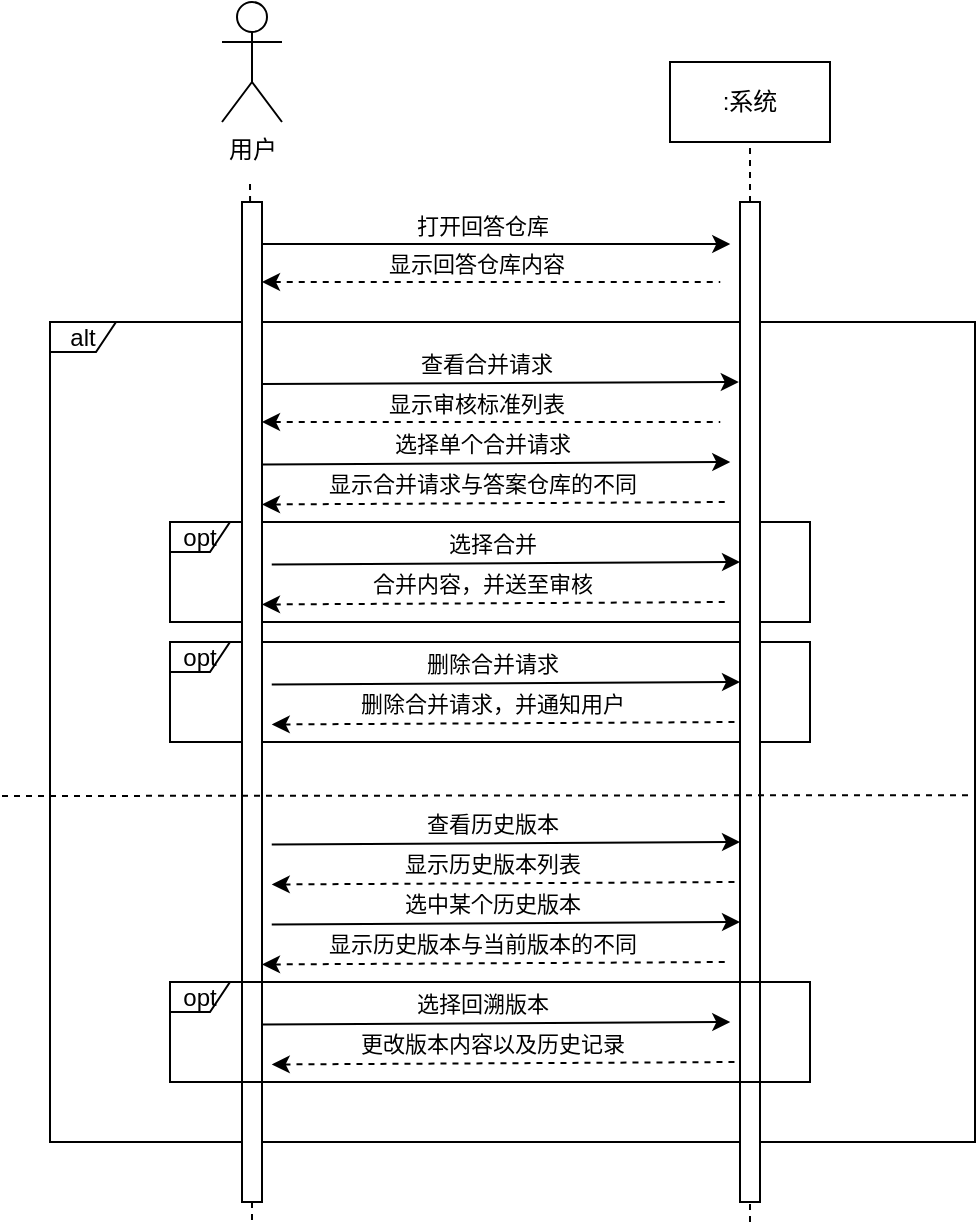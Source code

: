 <mxfile version="14.1.8" type="device"><diagram id="uZn9XmLWw3VDiTi85RMl" name="Page-1"><mxGraphModel dx="692" dy="336" grid="1" gridSize="10" guides="1" tooltips="1" connect="1" arrows="1" fold="1" page="1" pageScale="1" pageWidth="1169" pageHeight="1654" math="0" shadow="0"><root><mxCell id="0"/><mxCell id="1" parent="0"/><mxCell id="OWSN-CZCIrc3oOWVqMO1-31" value="alt" style="shape=umlFrame;whiteSpace=wrap;html=1;width=33;height=15;" parent="1" vertex="1"><mxGeometry x="230" y="710" width="462.5" height="410" as="geometry"/></mxCell><mxCell id="MyK9WIWGON_DW8jsLbEi-4" value="opt" style="shape=umlFrame;whiteSpace=wrap;html=1;width=30;height=15;" vertex="1" parent="1"><mxGeometry x="290" y="870" width="320" height="50" as="geometry"/></mxCell><mxCell id="MyK9WIWGON_DW8jsLbEi-3" value="opt" style="shape=umlFrame;whiteSpace=wrap;html=1;width=30;height=15;" vertex="1" parent="1"><mxGeometry x="290" y="810" width="320" height="50" as="geometry"/></mxCell><mxCell id="OWSN-CZCIrc3oOWVqMO1-1" value="用户" style="shape=umlActor;verticalLabelPosition=bottom;verticalAlign=top;html=1;outlineConnect=0;" parent="1" vertex="1"><mxGeometry x="316" y="550" width="30" height="60" as="geometry"/></mxCell><mxCell id="OWSN-CZCIrc3oOWVqMO1-2" value="" style="endArrow=none;dashed=1;html=1;" parent="1" source="OWSN-CZCIrc3oOWVqMO1-6" edge="1"><mxGeometry width="50" height="50" relative="1" as="geometry"><mxPoint x="330" y="1002.133" as="sourcePoint"/><mxPoint x="330" y="640" as="targetPoint"/></mxGeometry></mxCell><mxCell id="OWSN-CZCIrc3oOWVqMO1-4" value=":系统" style="rounded=0;whiteSpace=wrap;html=1;" parent="1" vertex="1"><mxGeometry x="540" y="580" width="80" height="40" as="geometry"/></mxCell><mxCell id="OWSN-CZCIrc3oOWVqMO1-5" value="" style="endArrow=none;dashed=1;html=1;entryX=0.5;entryY=1;entryDx=0;entryDy=0;" parent="1" source="OWSN-CZCIrc3oOWVqMO1-8" target="OWSN-CZCIrc3oOWVqMO1-4" edge="1"><mxGeometry width="50" height="50" relative="1" as="geometry"><mxPoint x="669.67" y="1002.133" as="sourcePoint"/><mxPoint x="669.67" y="640" as="targetPoint"/></mxGeometry></mxCell><mxCell id="OWSN-CZCIrc3oOWVqMO1-6" value="" style="rounded=0;whiteSpace=wrap;html=1;" parent="1" vertex="1"><mxGeometry x="326" y="650" width="10" height="500" as="geometry"/></mxCell><mxCell id="OWSN-CZCIrc3oOWVqMO1-7" value="" style="endArrow=none;dashed=1;html=1;exitX=0.5;exitY=1;exitDx=0;exitDy=0;" parent="1" edge="1" source="OWSN-CZCIrc3oOWVqMO1-6"><mxGeometry width="50" height="50" relative="1" as="geometry"><mxPoint x="329" y="1030" as="sourcePoint"/><mxPoint x="331" y="1160" as="targetPoint"/></mxGeometry></mxCell><mxCell id="OWSN-CZCIrc3oOWVqMO1-8" value="" style="rounded=0;whiteSpace=wrap;html=1;" parent="1" vertex="1"><mxGeometry x="575" y="650" width="10" height="500" as="geometry"/></mxCell><mxCell id="OWSN-CZCIrc3oOWVqMO1-9" value="" style="endArrow=none;dashed=1;html=1;entryX=0.5;entryY=1;entryDx=0;entryDy=0;" parent="1" target="OWSN-CZCIrc3oOWVqMO1-8" edge="1"><mxGeometry width="50" height="50" relative="1" as="geometry"><mxPoint x="580" y="1160" as="sourcePoint"/><mxPoint x="670" y="620" as="targetPoint"/></mxGeometry></mxCell><mxCell id="OWSN-CZCIrc3oOWVqMO1-12" value="" style="endArrow=classic;html=1;exitX=1.027;exitY=0.206;exitDx=0;exitDy=0;exitPerimeter=0;entryX=-0.033;entryY=0.203;entryDx=0;entryDy=0;entryPerimeter=0;" parent="1" edge="1"><mxGeometry width="50" height="50" relative="1" as="geometry"><mxPoint x="336" y="741.02" as="sourcePoint"/><mxPoint x="574.4" y="740" as="targetPoint"/></mxGeometry></mxCell><mxCell id="OWSN-CZCIrc3oOWVqMO1-14" value="查看合并请求" style="edgeLabel;html=1;align=center;verticalAlign=middle;resizable=0;points=[];" parent="OWSN-CZCIrc3oOWVqMO1-12" vertex="1" connectable="0"><mxGeometry x="-0.066" y="1" relative="1" as="geometry"><mxPoint y="-8.48" as="offset"/></mxGeometry></mxCell><mxCell id="OWSN-CZCIrc3oOWVqMO1-15" value="" style="endArrow=classic;html=1;exitX=1.4;exitY=0.226;exitDx=0;exitDy=0;exitPerimeter=0;entryX=-0.087;entryY=0.222;entryDx=0;entryDy=0;entryPerimeter=0;" parent="1" edge="1"><mxGeometry width="50" height="50" relative="1" as="geometry"><mxPoint x="336" y="671" as="sourcePoint"/><mxPoint x="570.13" y="671" as="targetPoint"/></mxGeometry></mxCell><mxCell id="OWSN-CZCIrc3oOWVqMO1-16" value="打开回答仓库" style="edgeLabel;html=1;align=center;verticalAlign=middle;resizable=0;points=[];" parent="OWSN-CZCIrc3oOWVqMO1-15" vertex="1" connectable="0"><mxGeometry x="-0.066" y="1" relative="1" as="geometry"><mxPoint y="-8.48" as="offset"/></mxGeometry></mxCell><mxCell id="OWSN-CZCIrc3oOWVqMO1-17" value="" style="endArrow=none;html=1;exitX=1.4;exitY=0.226;exitDx=0;exitDy=0;exitPerimeter=0;dashed=1;startArrow=classic;startFill=1;endFill=0;" parent="1" edge="1"><mxGeometry width="50" height="50" relative="1" as="geometry"><mxPoint x="336" y="760" as="sourcePoint"/><mxPoint x="565.13" y="760" as="targetPoint"/></mxGeometry></mxCell><mxCell id="OWSN-CZCIrc3oOWVqMO1-18" value="显示审核标准列表" style="edgeLabel;html=1;align=center;verticalAlign=middle;resizable=0;points=[];" parent="OWSN-CZCIrc3oOWVqMO1-17" vertex="1" connectable="0"><mxGeometry x="-0.066" y="1" relative="1" as="geometry"><mxPoint y="-8.48" as="offset"/></mxGeometry></mxCell><mxCell id="OWSN-CZCIrc3oOWVqMO1-19" value="" style="endArrow=classic;html=1;exitX=1.4;exitY=0.226;exitDx=0;exitDy=0;exitPerimeter=0;entryX=-0.087;entryY=0.222;entryDx=0;entryDy=0;entryPerimeter=0;" parent="1" edge="1"><mxGeometry width="50" height="50" relative="1" as="geometry"><mxPoint x="336" y="781.24" as="sourcePoint"/><mxPoint x="570.13" y="780" as="targetPoint"/></mxGeometry></mxCell><mxCell id="OWSN-CZCIrc3oOWVqMO1-20" value="选择单个合并请求" style="edgeLabel;html=1;align=center;verticalAlign=middle;resizable=0;points=[];" parent="OWSN-CZCIrc3oOWVqMO1-19" vertex="1" connectable="0"><mxGeometry x="-0.066" y="1" relative="1" as="geometry"><mxPoint y="-8.48" as="offset"/></mxGeometry></mxCell><mxCell id="OWSN-CZCIrc3oOWVqMO1-21" value="" style="endArrow=none;html=1;exitX=1.4;exitY=0.226;exitDx=0;exitDy=0;exitPerimeter=0;entryX=-0.087;entryY=0.222;entryDx=0;entryDy=0;entryPerimeter=0;dashed=1;startArrow=classic;startFill=1;endFill=0;" parent="1" edge="1"><mxGeometry width="50" height="50" relative="1" as="geometry"><mxPoint x="336" y="801.24" as="sourcePoint"/><mxPoint x="570.13" y="800" as="targetPoint"/></mxGeometry></mxCell><mxCell id="OWSN-CZCIrc3oOWVqMO1-22" value="显示合并请求与答案仓库的不同" style="edgeLabel;html=1;align=center;verticalAlign=middle;resizable=0;points=[];" parent="OWSN-CZCIrc3oOWVqMO1-21" vertex="1" connectable="0"><mxGeometry x="-0.066" y="1" relative="1" as="geometry"><mxPoint y="-8.48" as="offset"/></mxGeometry></mxCell><mxCell id="OWSN-CZCIrc3oOWVqMO1-23" value="" style="endArrow=classic;html=1;exitX=1.4;exitY=0.226;exitDx=0;exitDy=0;exitPerimeter=0;entryX=-0.087;entryY=0.222;entryDx=0;entryDy=0;entryPerimeter=0;" parent="1" edge="1"><mxGeometry width="50" height="50" relative="1" as="geometry"><mxPoint x="340.87" y="831.24" as="sourcePoint"/><mxPoint x="575.0" y="830" as="targetPoint"/></mxGeometry></mxCell><mxCell id="OWSN-CZCIrc3oOWVqMO1-24" value="选择合并" style="edgeLabel;html=1;align=center;verticalAlign=middle;resizable=0;points=[];" parent="OWSN-CZCIrc3oOWVqMO1-23" vertex="1" connectable="0"><mxGeometry x="-0.066" y="1" relative="1" as="geometry"><mxPoint y="-8.48" as="offset"/></mxGeometry></mxCell><mxCell id="OWSN-CZCIrc3oOWVqMO1-27" value="" style="endArrow=none;html=1;exitX=1.4;exitY=0.226;exitDx=0;exitDy=0;exitPerimeter=0;entryX=-0.087;entryY=0.222;entryDx=0;entryDy=0;entryPerimeter=0;dashed=1;startArrow=classic;startFill=1;endFill=0;" parent="1" edge="1"><mxGeometry width="50" height="50" relative="1" as="geometry"><mxPoint x="336" y="851.24" as="sourcePoint"/><mxPoint x="570.13" y="850" as="targetPoint"/></mxGeometry></mxCell><mxCell id="OWSN-CZCIrc3oOWVqMO1-28" value="合并内容，并送至审核" style="edgeLabel;html=1;align=center;verticalAlign=middle;resizable=0;points=[];" parent="OWSN-CZCIrc3oOWVqMO1-27" vertex="1" connectable="0"><mxGeometry x="-0.066" y="1" relative="1" as="geometry"><mxPoint y="-8.48" as="offset"/></mxGeometry></mxCell><mxCell id="OWSN-CZCIrc3oOWVqMO1-32" value="" style="endArrow=none;dashed=1;html=1;entryX=0.999;entryY=0.577;entryDx=0;entryDy=0;entryPerimeter=0;" parent="1" target="OWSN-CZCIrc3oOWVqMO1-31" edge="1"><mxGeometry width="50" height="50" relative="1" as="geometry"><mxPoint x="206" y="947" as="sourcePoint"/><mxPoint x="520" y="780" as="targetPoint"/></mxGeometry></mxCell><mxCell id="MyK9WIWGON_DW8jsLbEi-1" value="" style="endArrow=none;html=1;exitX=1.4;exitY=0.226;exitDx=0;exitDy=0;exitPerimeter=0;dashed=1;startArrow=classic;startFill=1;endFill=0;" edge="1" parent="1"><mxGeometry width="50" height="50" relative="1" as="geometry"><mxPoint x="336.0" y="690" as="sourcePoint"/><mxPoint x="565.13" y="690" as="targetPoint"/></mxGeometry></mxCell><mxCell id="MyK9WIWGON_DW8jsLbEi-2" value="显示回答仓库内容" style="edgeLabel;html=1;align=center;verticalAlign=middle;resizable=0;points=[];" vertex="1" connectable="0" parent="MyK9WIWGON_DW8jsLbEi-1"><mxGeometry x="-0.066" y="1" relative="1" as="geometry"><mxPoint y="-8.48" as="offset"/></mxGeometry></mxCell><mxCell id="MyK9WIWGON_DW8jsLbEi-5" value="" style="endArrow=classic;html=1;exitX=1.4;exitY=0.226;exitDx=0;exitDy=0;exitPerimeter=0;entryX=-0.087;entryY=0.222;entryDx=0;entryDy=0;entryPerimeter=0;" edge="1" parent="1"><mxGeometry width="50" height="50" relative="1" as="geometry"><mxPoint x="340.87" y="891.24" as="sourcePoint"/><mxPoint x="575" y="890" as="targetPoint"/></mxGeometry></mxCell><mxCell id="MyK9WIWGON_DW8jsLbEi-6" value="删除合并请求" style="edgeLabel;html=1;align=center;verticalAlign=middle;resizable=0;points=[];" vertex="1" connectable="0" parent="MyK9WIWGON_DW8jsLbEi-5"><mxGeometry x="-0.066" y="1" relative="1" as="geometry"><mxPoint y="-8.48" as="offset"/></mxGeometry></mxCell><mxCell id="MyK9WIWGON_DW8jsLbEi-7" value="" style="endArrow=none;html=1;exitX=1.4;exitY=0.226;exitDx=0;exitDy=0;exitPerimeter=0;entryX=-0.087;entryY=0.222;entryDx=0;entryDy=0;entryPerimeter=0;dashed=1;startArrow=classic;startFill=1;endFill=0;" edge="1" parent="1"><mxGeometry width="50" height="50" relative="1" as="geometry"><mxPoint x="340.87" y="911.24" as="sourcePoint"/><mxPoint x="575.0" y="910" as="targetPoint"/></mxGeometry></mxCell><mxCell id="MyK9WIWGON_DW8jsLbEi-8" value="删除合并请求，并通知用户" style="edgeLabel;html=1;align=center;verticalAlign=middle;resizable=0;points=[];" vertex="1" connectable="0" parent="MyK9WIWGON_DW8jsLbEi-7"><mxGeometry x="-0.066" y="1" relative="1" as="geometry"><mxPoint y="-8.48" as="offset"/></mxGeometry></mxCell><mxCell id="MyK9WIWGON_DW8jsLbEi-9" value="" style="endArrow=classic;html=1;exitX=1.4;exitY=0.226;exitDx=0;exitDy=0;exitPerimeter=0;entryX=-0.087;entryY=0.222;entryDx=0;entryDy=0;entryPerimeter=0;" edge="1" parent="1"><mxGeometry width="50" height="50" relative="1" as="geometry"><mxPoint x="340.87" y="971.24" as="sourcePoint"/><mxPoint x="575" y="970" as="targetPoint"/></mxGeometry></mxCell><mxCell id="MyK9WIWGON_DW8jsLbEi-10" value="查看历史版本" style="edgeLabel;html=1;align=center;verticalAlign=middle;resizable=0;points=[];" vertex="1" connectable="0" parent="MyK9WIWGON_DW8jsLbEi-9"><mxGeometry x="-0.066" y="1" relative="1" as="geometry"><mxPoint y="-8.48" as="offset"/></mxGeometry></mxCell><mxCell id="MyK9WIWGON_DW8jsLbEi-11" value="" style="endArrow=none;html=1;exitX=1.4;exitY=0.226;exitDx=0;exitDy=0;exitPerimeter=0;entryX=-0.087;entryY=0.222;entryDx=0;entryDy=0;entryPerimeter=0;dashed=1;startArrow=classic;startFill=1;endFill=0;" edge="1" parent="1"><mxGeometry width="50" height="50" relative="1" as="geometry"><mxPoint x="340.87" y="991.24" as="sourcePoint"/><mxPoint x="575" y="990" as="targetPoint"/></mxGeometry></mxCell><mxCell id="MyK9WIWGON_DW8jsLbEi-12" value="显示历史版本列表" style="edgeLabel;html=1;align=center;verticalAlign=middle;resizable=0;points=[];" vertex="1" connectable="0" parent="MyK9WIWGON_DW8jsLbEi-11"><mxGeometry x="-0.066" y="1" relative="1" as="geometry"><mxPoint y="-8.48" as="offset"/></mxGeometry></mxCell><mxCell id="MyK9WIWGON_DW8jsLbEi-13" value="" style="endArrow=classic;html=1;exitX=1.4;exitY=0.226;exitDx=0;exitDy=0;exitPerimeter=0;entryX=-0.087;entryY=0.222;entryDx=0;entryDy=0;entryPerimeter=0;" edge="1" parent="1"><mxGeometry width="50" height="50" relative="1" as="geometry"><mxPoint x="340.87" y="1011.24" as="sourcePoint"/><mxPoint x="575" y="1010" as="targetPoint"/></mxGeometry></mxCell><mxCell id="MyK9WIWGON_DW8jsLbEi-14" value="选中某个历史版本" style="edgeLabel;html=1;align=center;verticalAlign=middle;resizable=0;points=[];" vertex="1" connectable="0" parent="MyK9WIWGON_DW8jsLbEi-13"><mxGeometry x="-0.066" y="1" relative="1" as="geometry"><mxPoint y="-8.48" as="offset"/></mxGeometry></mxCell><mxCell id="MyK9WIWGON_DW8jsLbEi-15" value="" style="endArrow=none;html=1;exitX=1.4;exitY=0.226;exitDx=0;exitDy=0;exitPerimeter=0;entryX=-0.087;entryY=0.222;entryDx=0;entryDy=0;entryPerimeter=0;dashed=1;startArrow=classic;startFill=1;endFill=0;" edge="1" parent="1"><mxGeometry width="50" height="50" relative="1" as="geometry"><mxPoint x="336.0" y="1031.24" as="sourcePoint"/><mxPoint x="570.13" y="1030" as="targetPoint"/></mxGeometry></mxCell><mxCell id="MyK9WIWGON_DW8jsLbEi-16" value="显示历史版本与当前版本的不同" style="edgeLabel;html=1;align=center;verticalAlign=middle;resizable=0;points=[];" vertex="1" connectable="0" parent="MyK9WIWGON_DW8jsLbEi-15"><mxGeometry x="-0.066" y="1" relative="1" as="geometry"><mxPoint y="-8.48" as="offset"/></mxGeometry></mxCell><mxCell id="MyK9WIWGON_DW8jsLbEi-17" value="opt" style="shape=umlFrame;whiteSpace=wrap;html=1;width=30;height=15;" vertex="1" parent="1"><mxGeometry x="290" y="1040" width="320" height="50" as="geometry"/></mxCell><mxCell id="MyK9WIWGON_DW8jsLbEi-18" value="" style="endArrow=classic;html=1;exitX=1.4;exitY=0.226;exitDx=0;exitDy=0;exitPerimeter=0;entryX=-0.087;entryY=0.222;entryDx=0;entryDy=0;entryPerimeter=0;" edge="1" parent="1"><mxGeometry width="50" height="50" relative="1" as="geometry"><mxPoint x="336.0" y="1061.24" as="sourcePoint"/><mxPoint x="570.13" y="1060" as="targetPoint"/></mxGeometry></mxCell><mxCell id="MyK9WIWGON_DW8jsLbEi-19" value="选择回溯版本" style="edgeLabel;html=1;align=center;verticalAlign=middle;resizable=0;points=[];" vertex="1" connectable="0" parent="MyK9WIWGON_DW8jsLbEi-18"><mxGeometry x="-0.066" y="1" relative="1" as="geometry"><mxPoint y="-8.48" as="offset"/></mxGeometry></mxCell><mxCell id="MyK9WIWGON_DW8jsLbEi-20" value="" style="endArrow=none;html=1;exitX=1.4;exitY=0.226;exitDx=0;exitDy=0;exitPerimeter=0;entryX=-0.087;entryY=0.222;entryDx=0;entryDy=0;entryPerimeter=0;dashed=1;startArrow=classic;startFill=1;endFill=0;" edge="1" parent="1"><mxGeometry width="50" height="50" relative="1" as="geometry"><mxPoint x="340.87" y="1081.24" as="sourcePoint"/><mxPoint x="575.0" y="1080" as="targetPoint"/></mxGeometry></mxCell><mxCell id="MyK9WIWGON_DW8jsLbEi-21" value="更改版本内容以及历史记录" style="edgeLabel;html=1;align=center;verticalAlign=middle;resizable=0;points=[];" vertex="1" connectable="0" parent="MyK9WIWGON_DW8jsLbEi-20"><mxGeometry x="-0.066" y="1" relative="1" as="geometry"><mxPoint y="-8.48" as="offset"/></mxGeometry></mxCell></root></mxGraphModel></diagram></mxfile>